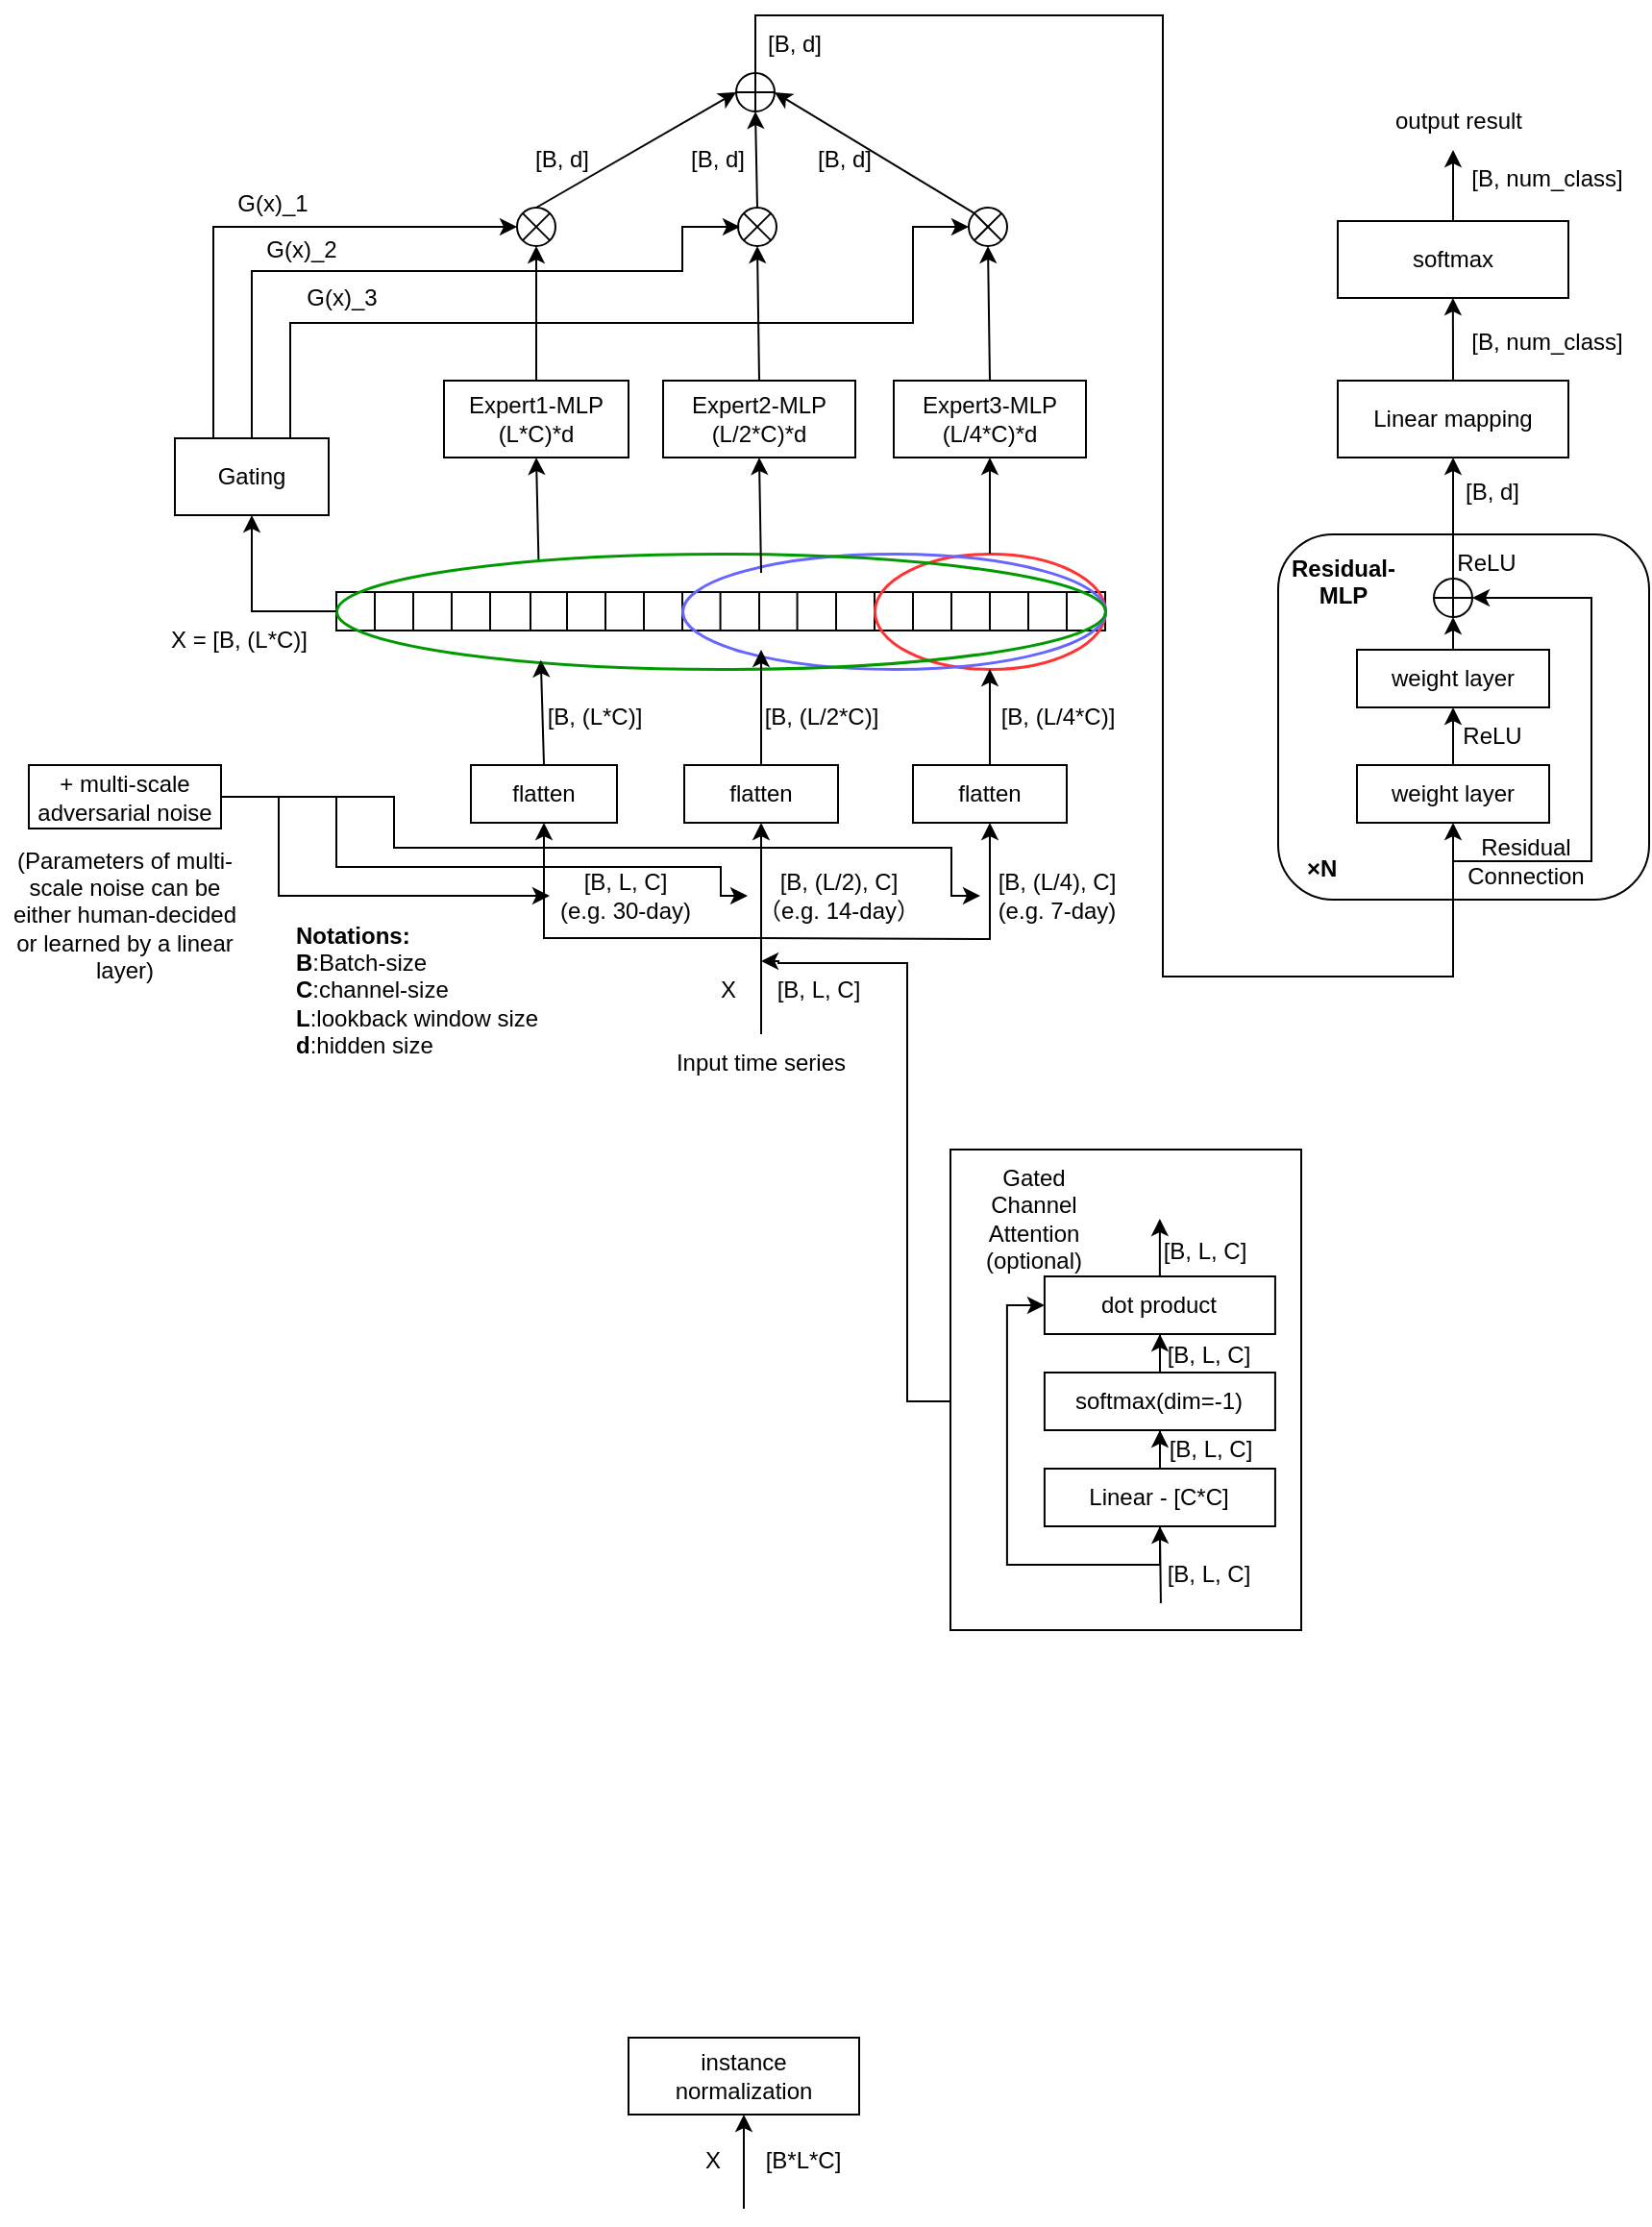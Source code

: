 <mxfile version="21.7.4" type="github">
  <diagram id="mCheTAdoRBEMM2ChDu2A" name="Page-1">
    <mxGraphModel dx="705" dy="417" grid="1" gridSize="10" guides="1" tooltips="1" connect="1" arrows="1" fold="1" page="1" pageScale="1" pageWidth="827" pageHeight="1169" math="0" shadow="0">
      <root>
        <mxCell id="0" />
        <mxCell id="1" parent="0" />
        <mxCell id="ntreNU7jlo5U-lVnMiPV-1" value="" style="rounded=0;whiteSpace=wrap;html=1;" parent="1" vertex="1">
          <mxGeometry x="240" y="417" width="400" height="20" as="geometry" />
        </mxCell>
        <mxCell id="ntreNU7jlo5U-lVnMiPV-46" value="" style="endArrow=none;html=1;rounded=0;exitX=0.06;exitY=0.006;exitDx=0;exitDy=0;exitPerimeter=0;entryX=0.06;entryY=1.006;entryDx=0;entryDy=0;entryPerimeter=0;" parent="1" edge="1">
          <mxGeometry width="50" height="50" relative="1" as="geometry">
            <mxPoint x="260.0" y="417.0" as="sourcePoint" />
            <mxPoint x="260.0" y="437.0" as="targetPoint" />
          </mxGeometry>
        </mxCell>
        <mxCell id="ntreNU7jlo5U-lVnMiPV-47" value="" style="endArrow=none;html=1;rounded=0;exitX=0.06;exitY=0.006;exitDx=0;exitDy=0;exitPerimeter=0;entryX=0.06;entryY=1.006;entryDx=0;entryDy=0;entryPerimeter=0;" parent="1" edge="1">
          <mxGeometry width="50" height="50" relative="1" as="geometry">
            <mxPoint x="360" y="417" as="sourcePoint" />
            <mxPoint x="360" y="437" as="targetPoint" />
          </mxGeometry>
        </mxCell>
        <mxCell id="ntreNU7jlo5U-lVnMiPV-48" value="" style="endArrow=none;html=1;rounded=0;exitX=0.06;exitY=0.006;exitDx=0;exitDy=0;exitPerimeter=0;entryX=0.06;entryY=1.006;entryDx=0;entryDy=0;entryPerimeter=0;" parent="1" edge="1">
          <mxGeometry width="50" height="50" relative="1" as="geometry">
            <mxPoint x="380" y="417" as="sourcePoint" />
            <mxPoint x="380" y="437" as="targetPoint" />
          </mxGeometry>
        </mxCell>
        <mxCell id="ntreNU7jlo5U-lVnMiPV-49" value="" style="endArrow=none;html=1;rounded=0;exitX=0.06;exitY=0.006;exitDx=0;exitDy=0;exitPerimeter=0;entryX=0.06;entryY=1.006;entryDx=0;entryDy=0;entryPerimeter=0;" parent="1" edge="1">
          <mxGeometry width="50" height="50" relative="1" as="geometry">
            <mxPoint x="400" y="417" as="sourcePoint" />
            <mxPoint x="400" y="437" as="targetPoint" />
          </mxGeometry>
        </mxCell>
        <mxCell id="ntreNU7jlo5U-lVnMiPV-50" value="" style="endArrow=none;html=1;rounded=0;exitX=0.06;exitY=0.006;exitDx=0;exitDy=0;exitPerimeter=0;entryX=0.06;entryY=1.006;entryDx=0;entryDy=0;entryPerimeter=0;" parent="1" edge="1">
          <mxGeometry width="50" height="50" relative="1" as="geometry">
            <mxPoint x="420" y="417" as="sourcePoint" />
            <mxPoint x="420" y="437" as="targetPoint" />
          </mxGeometry>
        </mxCell>
        <mxCell id="ntreNU7jlo5U-lVnMiPV-51" value="" style="endArrow=none;html=1;rounded=0;exitX=0.06;exitY=0.006;exitDx=0;exitDy=0;exitPerimeter=0;entryX=0.06;entryY=1.006;entryDx=0;entryDy=0;entryPerimeter=0;" parent="1" edge="1">
          <mxGeometry width="50" height="50" relative="1" as="geometry">
            <mxPoint x="439.79" y="417" as="sourcePoint" />
            <mxPoint x="439.79" y="437" as="targetPoint" />
          </mxGeometry>
        </mxCell>
        <mxCell id="ntreNU7jlo5U-lVnMiPV-52" value="" style="endArrow=none;html=1;rounded=0;exitX=0.06;exitY=0.006;exitDx=0;exitDy=0;exitPerimeter=0;entryX=0.06;entryY=1.006;entryDx=0;entryDy=0;entryPerimeter=0;" parent="1" edge="1">
          <mxGeometry width="50" height="50" relative="1" as="geometry">
            <mxPoint x="460" y="417" as="sourcePoint" />
            <mxPoint x="460" y="437" as="targetPoint" />
          </mxGeometry>
        </mxCell>
        <mxCell id="ntreNU7jlo5U-lVnMiPV-53" value="" style="endArrow=none;html=1;rounded=0;exitX=0.06;exitY=0.006;exitDx=0;exitDy=0;exitPerimeter=0;entryX=0.06;entryY=1.006;entryDx=0;entryDy=0;entryPerimeter=0;" parent="1" edge="1">
          <mxGeometry width="50" height="50" relative="1" as="geometry">
            <mxPoint x="479.79" y="417" as="sourcePoint" />
            <mxPoint x="479.79" y="437" as="targetPoint" />
          </mxGeometry>
        </mxCell>
        <mxCell id="ntreNU7jlo5U-lVnMiPV-54" value="" style="endArrow=none;html=1;rounded=0;exitX=0.06;exitY=0.006;exitDx=0;exitDy=0;exitPerimeter=0;entryX=0.06;entryY=1.006;entryDx=0;entryDy=0;entryPerimeter=0;" parent="1" edge="1">
          <mxGeometry width="50" height="50" relative="1" as="geometry">
            <mxPoint x="500" y="417" as="sourcePoint" />
            <mxPoint x="500" y="437" as="targetPoint" />
          </mxGeometry>
        </mxCell>
        <mxCell id="ntreNU7jlo5U-lVnMiPV-55" value="" style="endArrow=none;html=1;rounded=0;exitX=0.06;exitY=0.006;exitDx=0;exitDy=0;exitPerimeter=0;entryX=0.06;entryY=1.006;entryDx=0;entryDy=0;entryPerimeter=0;" parent="1" edge="1">
          <mxGeometry width="50" height="50" relative="1" as="geometry">
            <mxPoint x="520" y="417" as="sourcePoint" />
            <mxPoint x="520" y="437" as="targetPoint" />
          </mxGeometry>
        </mxCell>
        <mxCell id="ntreNU7jlo5U-lVnMiPV-56" value="" style="endArrow=none;html=1;rounded=0;exitX=0.06;exitY=0.006;exitDx=0;exitDy=0;exitPerimeter=0;entryX=0.06;entryY=1.006;entryDx=0;entryDy=0;entryPerimeter=0;" parent="1" edge="1">
          <mxGeometry width="50" height="50" relative="1" as="geometry">
            <mxPoint x="560" y="417" as="sourcePoint" />
            <mxPoint x="560" y="437" as="targetPoint" />
          </mxGeometry>
        </mxCell>
        <mxCell id="ntreNU7jlo5U-lVnMiPV-57" value="" style="endArrow=none;html=1;rounded=0;exitX=0.06;exitY=0.006;exitDx=0;exitDy=0;exitPerimeter=0;entryX=0.06;entryY=1.006;entryDx=0;entryDy=0;entryPerimeter=0;" parent="1" edge="1">
          <mxGeometry width="50" height="50" relative="1" as="geometry">
            <mxPoint x="540" y="417" as="sourcePoint" />
            <mxPoint x="540" y="437" as="targetPoint" />
          </mxGeometry>
        </mxCell>
        <mxCell id="ntreNU7jlo5U-lVnMiPV-58" value="" style="endArrow=none;html=1;rounded=0;exitX=0.06;exitY=0.006;exitDx=0;exitDy=0;exitPerimeter=0;entryX=0.06;entryY=1.006;entryDx=0;entryDy=0;entryPerimeter=0;" parent="1" edge="1">
          <mxGeometry width="50" height="50" relative="1" as="geometry">
            <mxPoint x="580" y="417" as="sourcePoint" />
            <mxPoint x="580" y="437" as="targetPoint" />
          </mxGeometry>
        </mxCell>
        <mxCell id="ntreNU7jlo5U-lVnMiPV-59" value="" style="endArrow=none;html=1;rounded=0;exitX=0.06;exitY=0.006;exitDx=0;exitDy=0;exitPerimeter=0;entryX=0.06;entryY=1.006;entryDx=0;entryDy=0;entryPerimeter=0;" parent="1" edge="1">
          <mxGeometry width="50" height="50" relative="1" as="geometry">
            <mxPoint x="600" y="417" as="sourcePoint" />
            <mxPoint x="600" y="437" as="targetPoint" />
          </mxGeometry>
        </mxCell>
        <mxCell id="ntreNU7jlo5U-lVnMiPV-60" value="" style="endArrow=none;html=1;rounded=0;exitX=0.06;exitY=0.006;exitDx=0;exitDy=0;exitPerimeter=0;entryX=0.06;entryY=1.006;entryDx=0;entryDy=0;entryPerimeter=0;" parent="1" edge="1">
          <mxGeometry width="50" height="50" relative="1" as="geometry">
            <mxPoint x="620" y="417" as="sourcePoint" />
            <mxPoint x="620" y="437" as="targetPoint" />
          </mxGeometry>
        </mxCell>
        <mxCell id="ntreNU7jlo5U-lVnMiPV-77" value="" style="ellipse;whiteSpace=wrap;html=1;fillColor=none;strokeColor=#FF3333;strokeWidth=1.5;" parent="1" vertex="1">
          <mxGeometry x="520" y="397" width="120" height="60" as="geometry" />
        </mxCell>
        <mxCell id="ntreNU7jlo5U-lVnMiPV-78" value="" style="ellipse;whiteSpace=wrap;html=1;fillColor=none;strokeColor=#6666FF;strokeWidth=1.5;" parent="1" vertex="1">
          <mxGeometry x="420" y="397" width="220" height="60" as="geometry" />
        </mxCell>
        <mxCell id="ntreNU7jlo5U-lVnMiPV-79" value="" style="ellipse;whiteSpace=wrap;html=1;fillColor=none;strokeColor=#009900;strokeWidth=1.5;" parent="1" vertex="1">
          <mxGeometry x="240" y="397" width="400" height="60" as="geometry" />
        </mxCell>
        <mxCell id="ntreNU7jlo5U-lVnMiPV-83" value="Expert1-MLP&lt;br&gt;(L*C)*d" style="rounded=0;whiteSpace=wrap;html=1;" parent="1" vertex="1">
          <mxGeometry x="296" y="307" width="96" height="40" as="geometry" />
        </mxCell>
        <mxCell id="ntreNU7jlo5U-lVnMiPV-84" value="Expert2-MLP&lt;br&gt;(L/2*C)*d" style="rounded=0;whiteSpace=wrap;html=1;" parent="1" vertex="1">
          <mxGeometry x="410" y="307" width="100" height="40" as="geometry" />
        </mxCell>
        <mxCell id="ntreNU7jlo5U-lVnMiPV-85" value="Expert3-MLP&lt;br&gt;(L/4*C)*d" style="rounded=0;whiteSpace=wrap;html=1;" parent="1" vertex="1">
          <mxGeometry x="530" y="307" width="100" height="40" as="geometry" />
        </mxCell>
        <mxCell id="ntreNU7jlo5U-lVnMiPV-88" value="" style="endArrow=classic;html=1;rounded=0;exitX=0.263;exitY=0.051;exitDx=0;exitDy=0;entryX=0.5;entryY=1;entryDx=0;entryDy=0;exitPerimeter=0;" parent="1" source="ntreNU7jlo5U-lVnMiPV-79" target="ntreNU7jlo5U-lVnMiPV-83" edge="1">
          <mxGeometry width="50" height="50" relative="1" as="geometry">
            <mxPoint x="390" y="347" as="sourcePoint" />
            <mxPoint x="440" y="297" as="targetPoint" />
          </mxGeometry>
        </mxCell>
        <mxCell id="ntreNU7jlo5U-lVnMiPV-89" value="" style="endArrow=classic;html=1;rounded=0;entryX=0.5;entryY=1;entryDx=0;entryDy=0;" parent="1" target="ntreNU7jlo5U-lVnMiPV-84" edge="1">
          <mxGeometry width="50" height="50" relative="1" as="geometry">
            <mxPoint x="461" y="407" as="sourcePoint" />
            <mxPoint x="380" y="307" as="targetPoint" />
          </mxGeometry>
        </mxCell>
        <mxCell id="ntreNU7jlo5U-lVnMiPV-90" value="" style="endArrow=classic;html=1;rounded=0;exitX=0.5;exitY=0;exitDx=0;exitDy=0;entryX=0.5;entryY=1;entryDx=0;entryDy=0;" parent="1" source="ntreNU7jlo5U-lVnMiPV-77" target="ntreNU7jlo5U-lVnMiPV-85" edge="1">
          <mxGeometry width="50" height="50" relative="1" as="geometry">
            <mxPoint x="570" y="331.5" as="sourcePoint" />
            <mxPoint x="574" y="222.5" as="targetPoint" />
          </mxGeometry>
        </mxCell>
        <mxCell id="ntreNU7jlo5U-lVnMiPV-91" value="Gating" style="rounded=0;whiteSpace=wrap;html=1;" parent="1" vertex="1">
          <mxGeometry x="156" y="337" width="80" height="40" as="geometry" />
        </mxCell>
        <mxCell id="ntreNU7jlo5U-lVnMiPV-92" value="" style="endArrow=classic;html=1;rounded=0;exitX=0;exitY=0.5;exitDx=0;exitDy=0;entryX=0.5;entryY=1;entryDx=0;entryDy=0;" parent="1" source="ntreNU7jlo5U-lVnMiPV-1" target="ntreNU7jlo5U-lVnMiPV-91" edge="1">
          <mxGeometry width="50" height="50" relative="1" as="geometry">
            <mxPoint x="340" y="437" as="sourcePoint" />
            <mxPoint x="390" y="387" as="targetPoint" />
            <Array as="points">
              <mxPoint x="196" y="427" />
            </Array>
          </mxGeometry>
        </mxCell>
        <mxCell id="ntreNU7jlo5U-lVnMiPV-94" value="" style="ellipse;whiteSpace=wrap;html=1;aspect=fixed;fillColor=none;" parent="1" vertex="1">
          <mxGeometry x="334" y="217" width="20" height="20" as="geometry" />
        </mxCell>
        <mxCell id="ntreNU7jlo5U-lVnMiPV-95" value="" style="endArrow=none;html=1;rounded=0;exitX=0;exitY=1;exitDx=0;exitDy=0;entryX=1;entryY=0;entryDx=0;entryDy=0;" parent="1" source="ntreNU7jlo5U-lVnMiPV-94" target="ntreNU7jlo5U-lVnMiPV-94" edge="1">
          <mxGeometry width="50" height="50" relative="1" as="geometry">
            <mxPoint x="337.653" y="241.877" as="sourcePoint" />
            <mxPoint x="360.35" y="222.12" as="targetPoint" />
          </mxGeometry>
        </mxCell>
        <mxCell id="ntreNU7jlo5U-lVnMiPV-96" value="" style="endArrow=none;html=1;rounded=0;exitX=0;exitY=0;exitDx=0;exitDy=0;entryX=1;entryY=1;entryDx=0;entryDy=0;" parent="1" source="ntreNU7jlo5U-lVnMiPV-94" target="ntreNU7jlo5U-lVnMiPV-94" edge="1">
          <mxGeometry width="50" height="50" relative="1" as="geometry">
            <mxPoint x="348" y="253" as="sourcePoint" />
            <mxPoint x="371" y="233" as="targetPoint" />
          </mxGeometry>
        </mxCell>
        <mxCell id="ntreNU7jlo5U-lVnMiPV-97" value="" style="ellipse;whiteSpace=wrap;html=1;aspect=fixed;fillColor=none;" parent="1" vertex="1">
          <mxGeometry x="449" y="217" width="20" height="20" as="geometry" />
        </mxCell>
        <mxCell id="ntreNU7jlo5U-lVnMiPV-98" value="" style="endArrow=none;html=1;rounded=0;exitX=0;exitY=1;exitDx=0;exitDy=0;entryX=1;entryY=0;entryDx=0;entryDy=0;" parent="1" source="ntreNU7jlo5U-lVnMiPV-97" target="ntreNU7jlo5U-lVnMiPV-97" edge="1">
          <mxGeometry width="50" height="50" relative="1" as="geometry">
            <mxPoint x="422.653" y="251.877" as="sourcePoint" />
            <mxPoint x="445.35" y="232.12" as="targetPoint" />
          </mxGeometry>
        </mxCell>
        <mxCell id="ntreNU7jlo5U-lVnMiPV-99" value="" style="endArrow=none;html=1;rounded=0;exitX=0;exitY=0;exitDx=0;exitDy=0;entryX=1;entryY=1;entryDx=0;entryDy=0;" parent="1" source="ntreNU7jlo5U-lVnMiPV-97" target="ntreNU7jlo5U-lVnMiPV-97" edge="1">
          <mxGeometry width="50" height="50" relative="1" as="geometry">
            <mxPoint x="433" y="263" as="sourcePoint" />
            <mxPoint x="456" y="243" as="targetPoint" />
          </mxGeometry>
        </mxCell>
        <mxCell id="ntreNU7jlo5U-lVnMiPV-104" value="" style="ellipse;whiteSpace=wrap;html=1;aspect=fixed;fillColor=none;" parent="1" vertex="1">
          <mxGeometry x="569" y="217" width="20" height="20" as="geometry" />
        </mxCell>
        <mxCell id="ntreNU7jlo5U-lVnMiPV-105" value="" style="endArrow=none;html=1;rounded=0;exitX=0;exitY=1;exitDx=0;exitDy=0;entryX=1;entryY=0;entryDx=0;entryDy=0;" parent="1" source="ntreNU7jlo5U-lVnMiPV-104" target="ntreNU7jlo5U-lVnMiPV-104" edge="1">
          <mxGeometry width="50" height="50" relative="1" as="geometry">
            <mxPoint x="572.653" y="241.877" as="sourcePoint" />
            <mxPoint x="595.35" y="222.12" as="targetPoint" />
          </mxGeometry>
        </mxCell>
        <mxCell id="ntreNU7jlo5U-lVnMiPV-106" value="" style="endArrow=none;html=1;rounded=0;exitX=0;exitY=0;exitDx=0;exitDy=0;entryX=1;entryY=1;entryDx=0;entryDy=0;" parent="1" source="ntreNU7jlo5U-lVnMiPV-104" target="ntreNU7jlo5U-lVnMiPV-104" edge="1">
          <mxGeometry width="50" height="50" relative="1" as="geometry">
            <mxPoint x="583" y="253" as="sourcePoint" />
            <mxPoint x="606" y="233" as="targetPoint" />
          </mxGeometry>
        </mxCell>
        <mxCell id="ntreNU7jlo5U-lVnMiPV-107" value="" style="endArrow=classic;html=1;rounded=0;exitX=0.25;exitY=0;exitDx=0;exitDy=0;entryX=0;entryY=0.5;entryDx=0;entryDy=0;" parent="1" source="ntreNU7jlo5U-lVnMiPV-91" target="ntreNU7jlo5U-lVnMiPV-94" edge="1">
          <mxGeometry width="50" height="50" relative="1" as="geometry">
            <mxPoint x="235" y="307" as="sourcePoint" />
            <mxPoint x="270" y="207" as="targetPoint" />
            <Array as="points">
              <mxPoint x="176" y="227" />
            </Array>
          </mxGeometry>
        </mxCell>
        <mxCell id="ntreNU7jlo5U-lVnMiPV-108" value="" style="endArrow=classic;html=1;rounded=0;exitX=0.5;exitY=0;exitDx=0;exitDy=0;entryX=0.5;entryY=1;entryDx=0;entryDy=0;" parent="1" source="ntreNU7jlo5U-lVnMiPV-83" target="ntreNU7jlo5U-lVnMiPV-94" edge="1">
          <mxGeometry width="50" height="50" relative="1" as="geometry">
            <mxPoint x="370" y="287" as="sourcePoint" />
            <mxPoint x="420" y="247" as="targetPoint" />
          </mxGeometry>
        </mxCell>
        <mxCell id="ntreNU7jlo5U-lVnMiPV-109" value="" style="endArrow=classic;html=1;rounded=0;exitX=0.5;exitY=0;exitDx=0;exitDy=0;entryX=0.5;entryY=1;entryDx=0;entryDy=0;" parent="1" source="ntreNU7jlo5U-lVnMiPV-84" target="ntreNU7jlo5U-lVnMiPV-97" edge="1">
          <mxGeometry width="50" height="50" relative="1" as="geometry">
            <mxPoint x="330" y="227" as="sourcePoint" />
            <mxPoint x="380" y="177" as="targetPoint" />
          </mxGeometry>
        </mxCell>
        <mxCell id="ntreNU7jlo5U-lVnMiPV-110" value="" style="endArrow=classic;html=1;rounded=0;exitX=0.5;exitY=0;exitDx=0;exitDy=0;entryX=0.5;entryY=1;entryDx=0;entryDy=0;" parent="1" source="ntreNU7jlo5U-lVnMiPV-85" target="ntreNU7jlo5U-lVnMiPV-104" edge="1">
          <mxGeometry width="50" height="50" relative="1" as="geometry">
            <mxPoint x="480" y="304" as="sourcePoint" />
            <mxPoint x="480" y="247" as="targetPoint" />
          </mxGeometry>
        </mxCell>
        <mxCell id="ntreNU7jlo5U-lVnMiPV-112" value="" style="endArrow=classic;html=1;rounded=0;exitX=0.5;exitY=0;exitDx=0;exitDy=0;" parent="1" source="ntreNU7jlo5U-lVnMiPV-91" edge="1">
          <mxGeometry width="50" height="50" relative="1" as="geometry">
            <mxPoint x="260" y="337" as="sourcePoint" />
            <mxPoint x="450" y="227" as="targetPoint" />
            <Array as="points">
              <mxPoint x="196" y="250" />
              <mxPoint x="420" y="250" />
              <mxPoint x="420" y="227" />
            </Array>
          </mxGeometry>
        </mxCell>
        <mxCell id="ntreNU7jlo5U-lVnMiPV-113" value="" style="endArrow=classic;html=1;rounded=0;exitX=0.75;exitY=0;exitDx=0;exitDy=0;entryX=0;entryY=0.5;entryDx=0;entryDy=0;" parent="1" source="ntreNU7jlo5U-lVnMiPV-91" target="ntreNU7jlo5U-lVnMiPV-104" edge="1">
          <mxGeometry width="50" height="50" relative="1" as="geometry">
            <mxPoint x="270" y="347" as="sourcePoint" />
            <mxPoint x="470" y="237" as="targetPoint" />
            <Array as="points">
              <mxPoint x="216" y="277" />
              <mxPoint x="540" y="277" />
              <mxPoint x="540" y="227" />
            </Array>
          </mxGeometry>
        </mxCell>
        <mxCell id="ntreNU7jlo5U-lVnMiPV-114" value="" style="ellipse;whiteSpace=wrap;html=1;aspect=fixed;fillColor=none;direction=east;flipH=1;flipV=1;" parent="1" vertex="1">
          <mxGeometry x="448" y="147" width="20" height="20" as="geometry" />
        </mxCell>
        <mxCell id="ntreNU7jlo5U-lVnMiPV-115" value="" style="endArrow=none;html=1;rounded=0;exitX=0;exitY=0.5;exitDx=0;exitDy=0;entryX=1;entryY=0.5;entryDx=0;entryDy=0;" parent="1" source="ntreNU7jlo5U-lVnMiPV-114" target="ntreNU7jlo5U-lVnMiPV-114" edge="1">
          <mxGeometry width="50" height="50" relative="1" as="geometry">
            <mxPoint x="464.347" y="142.123" as="sourcePoint" />
            <mxPoint x="441.65" y="161.88" as="targetPoint" />
          </mxGeometry>
        </mxCell>
        <mxCell id="ntreNU7jlo5U-lVnMiPV-116" value="" style="endArrow=none;html=1;rounded=0;exitX=0.5;exitY=0;exitDx=0;exitDy=0;entryX=0.5;entryY=1;entryDx=0;entryDy=0;" parent="1" source="ntreNU7jlo5U-lVnMiPV-114" target="ntreNU7jlo5U-lVnMiPV-114" edge="1">
          <mxGeometry width="50" height="50" relative="1" as="geometry">
            <mxPoint x="454" y="131.0" as="sourcePoint" />
            <mxPoint x="431" y="151.0" as="targetPoint" />
          </mxGeometry>
        </mxCell>
        <mxCell id="ntreNU7jlo5U-lVnMiPV-120" value="" style="endArrow=classic;html=1;rounded=0;exitX=0.5;exitY=0;exitDx=0;exitDy=0;entryX=0;entryY=0.5;entryDx=0;entryDy=0;" parent="1" source="ntreNU7jlo5U-lVnMiPV-94" edge="1" target="ntreNU7jlo5U-lVnMiPV-114">
          <mxGeometry width="50" height="50" relative="1" as="geometry">
            <mxPoint x="350" y="177" as="sourcePoint" />
            <mxPoint x="470" y="167" as="targetPoint" />
          </mxGeometry>
        </mxCell>
        <mxCell id="ntreNU7jlo5U-lVnMiPV-124" value="" style="endArrow=classic;html=1;rounded=0;exitX=0.5;exitY=0;exitDx=0;exitDy=0;entryX=0.5;entryY=1;entryDx=0;entryDy=0;" parent="1" source="ntreNU7jlo5U-lVnMiPV-97" target="ntreNU7jlo5U-lVnMiPV-114" edge="1">
          <mxGeometry width="50" height="50" relative="1" as="geometry">
            <mxPoint x="485" y="207" as="sourcePoint" />
            <mxPoint x="585" y="157" as="targetPoint" />
          </mxGeometry>
        </mxCell>
        <mxCell id="KOXAZtSZaanID1QkLMNk-3" style="edgeStyle=orthogonalEdgeStyle;rounded=0;orthogonalLoop=1;jettySize=auto;html=1;exitX=0.5;exitY=0;exitDx=0;exitDy=0;entryX=0.5;entryY=1;entryDx=0;entryDy=0;" parent="1" target="KOXAZtSZaanID1QkLMNk-32" edge="1">
          <mxGeometry relative="1" as="geometry">
            <mxPoint x="461" y="627" as="sourcePoint" />
            <mxPoint x="370" y="577" as="targetPoint" />
            <Array as="points">
              <mxPoint x="461" y="597" />
              <mxPoint x="348" y="597" />
            </Array>
          </mxGeometry>
        </mxCell>
        <mxCell id="KOXAZtSZaanID1QkLMNk-5" style="edgeStyle=orthogonalEdgeStyle;rounded=0;orthogonalLoop=1;jettySize=auto;html=1;entryX=0.5;entryY=1;entryDx=0;entryDy=0;" parent="1" target="KOXAZtSZaanID1QkLMNk-34" edge="1">
          <mxGeometry relative="1" as="geometry">
            <mxPoint x="461" y="597" as="sourcePoint" />
            <mxPoint x="577" y="577" as="targetPoint" />
          </mxGeometry>
        </mxCell>
        <mxCell id="KOXAZtSZaanID1QkLMNk-6" value="instance normalization" style="rounded=0;whiteSpace=wrap;html=1;" parent="1" vertex="1">
          <mxGeometry x="392" y="1169" width="120" height="40" as="geometry" />
        </mxCell>
        <mxCell id="KOXAZtSZaanID1QkLMNk-8" value="" style="endArrow=classic;html=1;rounded=0;entryX=0.5;entryY=1;entryDx=0;entryDy=0;" parent="1" target="KOXAZtSZaanID1QkLMNk-6" edge="1">
          <mxGeometry width="50" height="50" relative="1" as="geometry">
            <mxPoint x="452" y="1258" as="sourcePoint" />
            <mxPoint x="382" y="1008" as="targetPoint" />
          </mxGeometry>
        </mxCell>
        <mxCell id="KOXAZtSZaanID1QkLMNk-11" value="Linear mapping" style="rounded=0;whiteSpace=wrap;html=1;" parent="1" vertex="1">
          <mxGeometry x="761" y="307" width="120" height="40" as="geometry" />
        </mxCell>
        <mxCell id="KOXAZtSZaanID1QkLMNk-12" value="" style="ellipse;whiteSpace=wrap;html=1;aspect=fixed;fillColor=none;direction=east;flipH=1;flipV=1;" parent="1" vertex="1">
          <mxGeometry x="811" y="410" width="20" height="20" as="geometry" />
        </mxCell>
        <mxCell id="KOXAZtSZaanID1QkLMNk-13" value="" style="endArrow=none;html=1;rounded=0;exitX=0;exitY=0.5;exitDx=0;exitDy=0;entryX=1;entryY=0.5;entryDx=0;entryDy=0;" parent="1" source="KOXAZtSZaanID1QkLMNk-12" target="KOXAZtSZaanID1QkLMNk-12" edge="1">
          <mxGeometry width="50" height="50" relative="1" as="geometry">
            <mxPoint x="827.347" y="405.123" as="sourcePoint" />
            <mxPoint x="804.65" y="424.88" as="targetPoint" />
          </mxGeometry>
        </mxCell>
        <mxCell id="KOXAZtSZaanID1QkLMNk-14" value="" style="endArrow=none;html=1;rounded=0;exitX=0.5;exitY=0;exitDx=0;exitDy=0;entryX=0.5;entryY=1;entryDx=0;entryDy=0;" parent="1" source="KOXAZtSZaanID1QkLMNk-12" target="KOXAZtSZaanID1QkLMNk-12" edge="1">
          <mxGeometry width="50" height="50" relative="1" as="geometry">
            <mxPoint x="816" y="394.0" as="sourcePoint" />
            <mxPoint x="793" y="414.0" as="targetPoint" />
            <Array as="points" />
          </mxGeometry>
        </mxCell>
        <mxCell id="KOXAZtSZaanID1QkLMNk-17" value="" style="endArrow=classic;html=1;rounded=0;exitX=0.5;exitY=0;exitDx=0;exitDy=0;entryX=0.5;entryY=1;entryDx=0;entryDy=0;" parent="1" source="KOXAZtSZaanID1QkLMNk-12" edge="1" target="KOXAZtSZaanID1QkLMNk-11">
          <mxGeometry width="50" height="50" relative="1" as="geometry">
            <mxPoint x="770" y="344" as="sourcePoint" />
            <mxPoint x="833" y="357" as="targetPoint" />
          </mxGeometry>
        </mxCell>
        <mxCell id="KOXAZtSZaanID1QkLMNk-18" value="softmax" style="rounded=0;whiteSpace=wrap;html=1;" parent="1" vertex="1">
          <mxGeometry x="761" y="224" width="120" height="40" as="geometry" />
        </mxCell>
        <mxCell id="KOXAZtSZaanID1QkLMNk-20" value="" style="endArrow=classic;html=1;rounded=0;exitX=0.5;exitY=0;exitDx=0;exitDy=0;" parent="1" edge="1" source="KOXAZtSZaanID1QkLMNk-11">
          <mxGeometry width="50" height="50" relative="1" as="geometry">
            <mxPoint x="820.93" y="294" as="sourcePoint" />
            <mxPoint x="820.93" y="264" as="targetPoint" />
          </mxGeometry>
        </mxCell>
        <mxCell id="KOXAZtSZaanID1QkLMNk-21" value="" style="endArrow=classic;html=1;rounded=0;exitX=0.5;exitY=0;exitDx=0;exitDy=0;" parent="1" source="KOXAZtSZaanID1QkLMNk-18" edge="1">
          <mxGeometry width="50" height="50" relative="1" as="geometry">
            <mxPoint x="801" y="244" as="sourcePoint" />
            <mxPoint x="821" y="187" as="targetPoint" />
          </mxGeometry>
        </mxCell>
        <mxCell id="KOXAZtSZaanID1QkLMNk-22" value="X" style="text;html=1;strokeColor=none;fillColor=none;align=center;verticalAlign=middle;whiteSpace=wrap;rounded=0;" parent="1" vertex="1">
          <mxGeometry x="426" y="1218" width="20" height="30" as="geometry" />
        </mxCell>
        <mxCell id="KOXAZtSZaanID1QkLMNk-23" value="[B*L*C]" style="text;html=1;strokeColor=none;fillColor=none;align=center;verticalAlign=middle;whiteSpace=wrap;rounded=0;" parent="1" vertex="1">
          <mxGeometry x="458" y="1218" width="50" height="30" as="geometry" />
        </mxCell>
        <mxCell id="KOXAZtSZaanID1QkLMNk-24" value="X" style="text;html=1;strokeColor=none;fillColor=none;align=center;verticalAlign=middle;whiteSpace=wrap;rounded=0;" parent="1" vertex="1">
          <mxGeometry x="434" y="609" width="20" height="30" as="geometry" />
        </mxCell>
        <mxCell id="KOXAZtSZaanID1QkLMNk-25" value="[B, L, C]" style="text;html=1;strokeColor=none;fillColor=none;align=center;verticalAlign=middle;whiteSpace=wrap;rounded=0;" parent="1" vertex="1">
          <mxGeometry x="466" y="609" width="50" height="30" as="geometry" />
        </mxCell>
        <mxCell id="KOXAZtSZaanID1QkLMNk-29" value="[B, L, C]&lt;br&gt;(e.g. 30-day)" style="text;html=1;strokeColor=none;fillColor=none;align=center;verticalAlign=middle;whiteSpace=wrap;rounded=0;" parent="1" vertex="1">
          <mxGeometry x="351" y="560" width="79" height="30" as="geometry" />
        </mxCell>
        <mxCell id="KOXAZtSZaanID1QkLMNk-30" value="[B, (L/2), C]&lt;br&gt;（e.g. 14-day）" style="text;html=1;strokeColor=none;fillColor=none;align=center;verticalAlign=middle;whiteSpace=wrap;rounded=0;" parent="1" vertex="1">
          <mxGeometry x="454" y="560" width="95" height="30" as="geometry" />
        </mxCell>
        <mxCell id="KOXAZtSZaanID1QkLMNk-31" value="[B, (L/4), C]&lt;br&gt;(e.g. 7-day)" style="text;html=1;strokeColor=none;fillColor=none;align=center;verticalAlign=middle;whiteSpace=wrap;rounded=0;" parent="1" vertex="1">
          <mxGeometry x="575" y="560" width="80" height="30" as="geometry" />
        </mxCell>
        <mxCell id="KOXAZtSZaanID1QkLMNk-32" value="flatten" style="rounded=0;whiteSpace=wrap;html=1;" parent="1" vertex="1">
          <mxGeometry x="310" y="507" width="76" height="30" as="geometry" />
        </mxCell>
        <mxCell id="KOXAZtSZaanID1QkLMNk-33" value="flatten" style="rounded=0;whiteSpace=wrap;html=1;" parent="1" vertex="1">
          <mxGeometry x="421" y="507" width="80" height="30" as="geometry" />
        </mxCell>
        <mxCell id="KOXAZtSZaanID1QkLMNk-34" value="flatten" style="rounded=0;whiteSpace=wrap;html=1;" parent="1" vertex="1">
          <mxGeometry x="540" y="507" width="80" height="30" as="geometry" />
        </mxCell>
        <mxCell id="KOXAZtSZaanID1QkLMNk-38" value="" style="endArrow=classic;html=1;rounded=0;exitX=0.5;exitY=0;exitDx=0;exitDy=0;entryX=0.266;entryY=0.922;entryDx=0;entryDy=0;entryPerimeter=0;" parent="1" source="KOXAZtSZaanID1QkLMNk-32" edge="1" target="ntreNU7jlo5U-lVnMiPV-79">
          <mxGeometry width="50" height="50" relative="1" as="geometry">
            <mxPoint x="420" y="557" as="sourcePoint" />
            <mxPoint x="370" y="447" as="targetPoint" />
          </mxGeometry>
        </mxCell>
        <mxCell id="KOXAZtSZaanID1QkLMNk-39" value="" style="endArrow=classic;html=1;rounded=0;exitX=0.5;exitY=0;exitDx=0;exitDy=0;" parent="1" source="KOXAZtSZaanID1QkLMNk-33" edge="1">
          <mxGeometry width="50" height="50" relative="1" as="geometry">
            <mxPoint x="430" y="637" as="sourcePoint" />
            <mxPoint x="461" y="447" as="targetPoint" />
          </mxGeometry>
        </mxCell>
        <mxCell id="KOXAZtSZaanID1QkLMNk-40" value="" style="endArrow=classic;html=1;rounded=0;exitX=0.5;exitY=0;exitDx=0;exitDy=0;entryX=0.5;entryY=1;entryDx=0;entryDy=0;" parent="1" source="KOXAZtSZaanID1QkLMNk-34" target="ntreNU7jlo5U-lVnMiPV-77" edge="1">
          <mxGeometry width="50" height="50" relative="1" as="geometry">
            <mxPoint x="430" y="397" as="sourcePoint" />
            <mxPoint x="570" y="467" as="targetPoint" />
          </mxGeometry>
        </mxCell>
        <mxCell id="KOXAZtSZaanID1QkLMNk-42" value="" style="endArrow=none;html=1;rounded=0;exitX=0.06;exitY=0.006;exitDx=0;exitDy=0;exitPerimeter=0;entryX=0.06;entryY=1.006;entryDx=0;entryDy=0;entryPerimeter=0;" parent="1" edge="1">
          <mxGeometry width="50" height="50" relative="1" as="geometry">
            <mxPoint x="341" y="417" as="sourcePoint" />
            <mxPoint x="341" y="437" as="targetPoint" />
          </mxGeometry>
        </mxCell>
        <mxCell id="KOXAZtSZaanID1QkLMNk-43" value="" style="endArrow=none;html=1;rounded=0;exitX=0.06;exitY=0.006;exitDx=0;exitDy=0;exitPerimeter=0;entryX=0.06;entryY=1.006;entryDx=0;entryDy=0;entryPerimeter=0;" parent="1" edge="1">
          <mxGeometry width="50" height="50" relative="1" as="geometry">
            <mxPoint x="320" y="417" as="sourcePoint" />
            <mxPoint x="320" y="437" as="targetPoint" />
          </mxGeometry>
        </mxCell>
        <mxCell id="KOXAZtSZaanID1QkLMNk-44" value="" style="endArrow=none;html=1;rounded=0;exitX=0.06;exitY=0.006;exitDx=0;exitDy=0;exitPerimeter=0;entryX=0.06;entryY=1.006;entryDx=0;entryDy=0;entryPerimeter=0;" parent="1" edge="1">
          <mxGeometry width="50" height="50" relative="1" as="geometry">
            <mxPoint x="300" y="417" as="sourcePoint" />
            <mxPoint x="300" y="437" as="targetPoint" />
          </mxGeometry>
        </mxCell>
        <mxCell id="KOXAZtSZaanID1QkLMNk-45" value="" style="endArrow=none;html=1;rounded=0;exitX=0.06;exitY=0.006;exitDx=0;exitDy=0;exitPerimeter=0;entryX=0.06;entryY=1.006;entryDx=0;entryDy=0;entryPerimeter=0;" parent="1" edge="1">
          <mxGeometry width="50" height="50" relative="1" as="geometry">
            <mxPoint x="280" y="417" as="sourcePoint" />
            <mxPoint x="280" y="437" as="targetPoint" />
          </mxGeometry>
        </mxCell>
        <mxCell id="O3ohlPy4hN820MQhOgyp-3" value="[B, (L*C)]" style="text;html=1;strokeColor=none;fillColor=none;align=center;verticalAlign=middle;whiteSpace=wrap;rounded=0;" vertex="1" parent="1">
          <mxGeometry x="335" y="467" width="79" height="30" as="geometry" />
        </mxCell>
        <mxCell id="O3ohlPy4hN820MQhOgyp-4" value="[B, (L/2*C)]" style="text;html=1;strokeColor=none;fillColor=none;align=center;verticalAlign=middle;whiteSpace=wrap;rounded=0;" vertex="1" parent="1">
          <mxGeometry x="445" y="467" width="95" height="30" as="geometry" />
        </mxCell>
        <mxCell id="O3ohlPy4hN820MQhOgyp-5" value="[B, (L/4*C)]" style="text;html=1;strokeColor=none;fillColor=none;align=center;verticalAlign=middle;whiteSpace=wrap;rounded=0;" vertex="1" parent="1">
          <mxGeometry x="567.5" y="467" width="95" height="30" as="geometry" />
        </mxCell>
        <mxCell id="O3ohlPy4hN820MQhOgyp-6" style="edgeStyle=orthogonalEdgeStyle;rounded=0;orthogonalLoop=1;jettySize=auto;html=1;exitX=0.5;exitY=1;exitDx=0;exitDy=0;" edge="1" parent="1" source="ntreNU7jlo5U-lVnMiPV-83" target="ntreNU7jlo5U-lVnMiPV-83">
          <mxGeometry relative="1" as="geometry" />
        </mxCell>
        <mxCell id="O3ohlPy4hN820MQhOgyp-7" value="&lt;b&gt;Notations:&lt;/b&gt;&lt;br&gt;&lt;b&gt;B&lt;/b&gt;:Batch-size&lt;br&gt;&lt;b&gt;C&lt;/b&gt;:channel-size&lt;br&gt;&lt;b&gt;L&lt;/b&gt;:lookback window size&lt;br&gt;&lt;b&gt;d&lt;/b&gt;:hidden size" style="text;html=1;strokeColor=none;fillColor=none;align=left;verticalAlign=middle;whiteSpace=wrap;rounded=0;" vertex="1" parent="1">
          <mxGeometry x="217" y="609" width="134" height="30" as="geometry" />
        </mxCell>
        <mxCell id="O3ohlPy4hN820MQhOgyp-43" style="edgeStyle=orthogonalEdgeStyle;rounded=0;orthogonalLoop=1;jettySize=auto;html=1;" edge="1" parent="1" source="O3ohlPy4hN820MQhOgyp-8" target="KOXAZtSZaanID1QkLMNk-33">
          <mxGeometry relative="1" as="geometry" />
        </mxCell>
        <mxCell id="O3ohlPy4hN820MQhOgyp-8" value="Input time series" style="text;html=1;strokeColor=none;fillColor=none;align=center;verticalAlign=middle;whiteSpace=wrap;rounded=0;" vertex="1" parent="1">
          <mxGeometry x="376" y="647" width="170" height="30" as="geometry" />
        </mxCell>
        <mxCell id="O3ohlPy4hN820MQhOgyp-9" value="[B, d]" style="text;html=1;strokeColor=none;fillColor=none;align=center;verticalAlign=middle;whiteSpace=wrap;rounded=0;" vertex="1" parent="1">
          <mxGeometry x="341" y="177" width="33" height="30" as="geometry" />
        </mxCell>
        <mxCell id="O3ohlPy4hN820MQhOgyp-10" value="[B, d]" style="text;html=1;strokeColor=none;fillColor=none;align=center;verticalAlign=middle;whiteSpace=wrap;rounded=0;" vertex="1" parent="1">
          <mxGeometry x="422" y="177" width="33" height="30" as="geometry" />
        </mxCell>
        <mxCell id="O3ohlPy4hN820MQhOgyp-11" value="[B, d]" style="text;html=1;strokeColor=none;fillColor=none;align=center;verticalAlign=middle;whiteSpace=wrap;rounded=0;" vertex="1" parent="1">
          <mxGeometry x="488" y="177" width="33" height="30" as="geometry" />
        </mxCell>
        <mxCell id="O3ohlPy4hN820MQhOgyp-13" value="" style="endArrow=classic;html=1;rounded=0;exitX=0;exitY=0;exitDx=0;exitDy=0;entryX=1;entryY=0.5;entryDx=0;entryDy=0;" edge="1" parent="1" source="ntreNU7jlo5U-lVnMiPV-104" target="ntreNU7jlo5U-lVnMiPV-114">
          <mxGeometry width="50" height="50" relative="1" as="geometry">
            <mxPoint x="410" y="167" as="sourcePoint" />
            <mxPoint x="460" y="117" as="targetPoint" />
          </mxGeometry>
        </mxCell>
        <mxCell id="O3ohlPy4hN820MQhOgyp-16" value="weight layer" style="rounded=0;whiteSpace=wrap;html=1;" vertex="1" parent="1">
          <mxGeometry x="771" y="507" width="100" height="30" as="geometry" />
        </mxCell>
        <mxCell id="O3ohlPy4hN820MQhOgyp-17" value="" style="endArrow=classic;html=1;rounded=0;exitX=0.5;exitY=0;exitDx=0;exitDy=0;entryX=0.5;entryY=1;entryDx=0;entryDy=0;" edge="1" parent="1" source="ntreNU7jlo5U-lVnMiPV-114" target="O3ohlPy4hN820MQhOgyp-16">
          <mxGeometry width="50" height="50" relative="1" as="geometry">
            <mxPoint x="410" y="137" as="sourcePoint" />
            <mxPoint x="470" y="77" as="targetPoint" />
            <Array as="points">
              <mxPoint x="458" y="117" />
              <mxPoint x="670" y="117" />
              <mxPoint x="670" y="327" />
              <mxPoint x="670" y="617" />
              <mxPoint x="821" y="617" />
            </Array>
          </mxGeometry>
        </mxCell>
        <mxCell id="O3ohlPy4hN820MQhOgyp-19" value="" style="rounded=1;whiteSpace=wrap;html=1;fillColor=none;" vertex="1" parent="1">
          <mxGeometry x="730" y="387" width="193" height="190" as="geometry" />
        </mxCell>
        <mxCell id="O3ohlPy4hN820MQhOgyp-20" value="&lt;b&gt;Residual-MLP&lt;br&gt;&lt;br&gt;&lt;/b&gt;" style="text;html=1;strokeColor=none;fillColor=none;align=center;verticalAlign=middle;whiteSpace=wrap;rounded=0;" vertex="1" parent="1">
          <mxGeometry x="737" y="410" width="54" height="17" as="geometry" />
        </mxCell>
        <mxCell id="O3ohlPy4hN820MQhOgyp-21" value="" style="endArrow=classic;html=1;rounded=0;entryX=0.5;entryY=1;entryDx=0;entryDy=0;exitX=0.5;exitY=0;exitDx=0;exitDy=0;" edge="1" parent="1" source="O3ohlPy4hN820MQhOgyp-16" target="O3ohlPy4hN820MQhOgyp-23">
          <mxGeometry width="50" height="50" relative="1" as="geometry">
            <mxPoint x="841" y="487" as="sourcePoint" />
            <mxPoint x="711" y="507" as="targetPoint" />
          </mxGeometry>
        </mxCell>
        <mxCell id="O3ohlPy4hN820MQhOgyp-23" value="weight layer" style="rounded=0;whiteSpace=wrap;html=1;" vertex="1" parent="1">
          <mxGeometry x="771" y="447" width="100" height="30" as="geometry" />
        </mxCell>
        <mxCell id="O3ohlPy4hN820MQhOgyp-25" value="ReLU" style="text;html=1;strokeColor=none;fillColor=none;align=center;verticalAlign=middle;whiteSpace=wrap;rounded=0;" vertex="1" parent="1">
          <mxGeometry x="816" y="487" width="50.5" height="10" as="geometry" />
        </mxCell>
        <mxCell id="O3ohlPy4hN820MQhOgyp-26" value="" style="endArrow=classic;html=1;rounded=0;entryX=1;entryY=0.5;entryDx=0;entryDy=0;" edge="1" parent="1" target="KOXAZtSZaanID1QkLMNk-12">
          <mxGeometry width="50" height="50" relative="1" as="geometry">
            <mxPoint x="820.5" y="557" as="sourcePoint" />
            <mxPoint x="823" y="427" as="targetPoint" />
            <Array as="points">
              <mxPoint x="893" y="557" />
              <mxPoint x="893" y="420" />
            </Array>
          </mxGeometry>
        </mxCell>
        <mxCell id="O3ohlPy4hN820MQhOgyp-27" value="" style="endArrow=classic;html=1;rounded=0;exitX=0.5;exitY=0;exitDx=0;exitDy=0;entryX=0.5;entryY=1;entryDx=0;entryDy=0;" edge="1" parent="1" source="O3ohlPy4hN820MQhOgyp-23" target="KOXAZtSZaanID1QkLMNk-12">
          <mxGeometry width="50" height="50" relative="1" as="geometry">
            <mxPoint x="773" y="527" as="sourcePoint" />
            <mxPoint x="823" y="477" as="targetPoint" />
          </mxGeometry>
        </mxCell>
        <mxCell id="O3ohlPy4hN820MQhOgyp-28" value="ReLU" style="text;html=1;strokeColor=none;fillColor=none;align=center;verticalAlign=middle;whiteSpace=wrap;rounded=0;" vertex="1" parent="1">
          <mxGeometry x="813" y="397" width="50.5" height="10" as="geometry" />
        </mxCell>
        <mxCell id="O3ohlPy4hN820MQhOgyp-29" value="&lt;b style=&quot;border-color: var(--border-color); color: rgb(0, 0, 0); font-family: Helvetica; font-size: 12px; font-style: normal; font-variant-ligatures: normal; font-variant-caps: normal; letter-spacing: normal; orphans: 2; text-align: center; text-indent: 0px; text-transform: none; widows: 2; word-spacing: 0px; -webkit-text-stroke-width: 0px; background-color: rgb(251, 251, 251); text-decoration-thickness: initial; text-decoration-style: initial; text-decoration-color: initial;&quot;&gt;×N&lt;/b&gt;" style="text;whiteSpace=wrap;html=1;" vertex="1" parent="1">
          <mxGeometry x="743" y="547" width="20" height="30" as="geometry" />
        </mxCell>
        <mxCell id="O3ohlPy4hN820MQhOgyp-31" value="Residual&lt;br&gt;Connection" style="text;html=1;strokeColor=none;fillColor=none;align=center;verticalAlign=middle;whiteSpace=wrap;rounded=0;" vertex="1" parent="1">
          <mxGeometry x="830" y="547" width="57.5" height="20" as="geometry" />
        </mxCell>
        <mxCell id="O3ohlPy4hN820MQhOgyp-32" value="[B, d]" style="text;html=1;strokeColor=none;fillColor=none;align=center;verticalAlign=middle;whiteSpace=wrap;rounded=0;" vertex="1" parent="1">
          <mxGeometry x="461.75" y="117" width="33" height="30" as="geometry" />
        </mxCell>
        <mxCell id="O3ohlPy4hN820MQhOgyp-33" value="[B, d]" style="text;html=1;strokeColor=none;fillColor=none;align=center;verticalAlign=middle;whiteSpace=wrap;rounded=0;" vertex="1" parent="1">
          <mxGeometry x="824.75" y="350" width="33" height="30" as="geometry" />
        </mxCell>
        <mxCell id="O3ohlPy4hN820MQhOgyp-34" value="[B, num_class]" style="text;html=1;strokeColor=none;fillColor=none;align=center;verticalAlign=middle;whiteSpace=wrap;rounded=0;" vertex="1" parent="1">
          <mxGeometry x="820" y="272" width="100" height="30" as="geometry" />
        </mxCell>
        <mxCell id="O3ohlPy4hN820MQhOgyp-35" value="[B, num_class]" style="text;html=1;strokeColor=none;fillColor=none;align=center;verticalAlign=middle;whiteSpace=wrap;rounded=0;" vertex="1" parent="1">
          <mxGeometry x="820" y="187" width="100" height="30" as="geometry" />
        </mxCell>
        <mxCell id="O3ohlPy4hN820MQhOgyp-36" value="output result" style="text;html=1;strokeColor=none;fillColor=none;align=center;verticalAlign=middle;whiteSpace=wrap;rounded=0;" vertex="1" parent="1">
          <mxGeometry x="764" y="157" width="120" height="30" as="geometry" />
        </mxCell>
        <mxCell id="O3ohlPy4hN820MQhOgyp-38" value="X = [B, (L*C)]" style="text;html=1;strokeColor=none;fillColor=none;align=center;verticalAlign=middle;whiteSpace=wrap;rounded=0;" vertex="1" parent="1">
          <mxGeometry x="150" y="427" width="79" height="30" as="geometry" />
        </mxCell>
        <mxCell id="O3ohlPy4hN820MQhOgyp-39" value="G(x)_1" style="text;html=1;strokeColor=none;fillColor=none;align=center;verticalAlign=middle;whiteSpace=wrap;rounded=0;" vertex="1" parent="1">
          <mxGeometry x="185" y="207" width="44" height="16" as="geometry" />
        </mxCell>
        <mxCell id="O3ohlPy4hN820MQhOgyp-40" value="G(x)_2" style="text;html=1;strokeColor=none;fillColor=none;align=center;verticalAlign=middle;whiteSpace=wrap;rounded=0;" vertex="1" parent="1">
          <mxGeometry x="200" y="231" width="44" height="16" as="geometry" />
        </mxCell>
        <mxCell id="O3ohlPy4hN820MQhOgyp-41" value="G(x)_3" style="text;html=1;strokeColor=none;fillColor=none;align=center;verticalAlign=middle;whiteSpace=wrap;rounded=0;" vertex="1" parent="1">
          <mxGeometry x="221" y="256" width="44" height="16" as="geometry" />
        </mxCell>
        <mxCell id="O3ohlPy4hN820MQhOgyp-45" style="edgeStyle=orthogonalEdgeStyle;rounded=0;orthogonalLoop=1;jettySize=auto;html=1;entryX=0;entryY=0.5;entryDx=0;entryDy=0;" edge="1" parent="1" source="O3ohlPy4hN820MQhOgyp-44" target="KOXAZtSZaanID1QkLMNk-29">
          <mxGeometry relative="1" as="geometry">
            <Array as="points">
              <mxPoint x="210" y="524" />
              <mxPoint x="210" y="575" />
            </Array>
          </mxGeometry>
        </mxCell>
        <mxCell id="O3ohlPy4hN820MQhOgyp-46" style="edgeStyle=orthogonalEdgeStyle;rounded=0;orthogonalLoop=1;jettySize=auto;html=1;entryX=0;entryY=0.5;entryDx=0;entryDy=0;" edge="1" parent="1" source="O3ohlPy4hN820MQhOgyp-44" target="KOXAZtSZaanID1QkLMNk-30">
          <mxGeometry relative="1" as="geometry">
            <Array as="points">
              <mxPoint x="240" y="524" />
              <mxPoint x="240" y="560" />
              <mxPoint x="440" y="560" />
              <mxPoint x="440" y="575" />
            </Array>
          </mxGeometry>
        </mxCell>
        <mxCell id="O3ohlPy4hN820MQhOgyp-49" style="edgeStyle=orthogonalEdgeStyle;rounded=0;orthogonalLoop=1;jettySize=auto;html=1;entryX=0;entryY=0.5;entryDx=0;entryDy=0;" edge="1" parent="1" source="O3ohlPy4hN820MQhOgyp-44" target="KOXAZtSZaanID1QkLMNk-31">
          <mxGeometry relative="1" as="geometry">
            <mxPoint x="270" y="550" as="targetPoint" />
            <Array as="points">
              <mxPoint x="270" y="524" />
              <mxPoint x="270" y="550" />
              <mxPoint x="560" y="550" />
              <mxPoint x="560" y="575" />
            </Array>
          </mxGeometry>
        </mxCell>
        <mxCell id="O3ohlPy4hN820MQhOgyp-44" value="+ multi-scale&lt;br&gt;adversarial noise" style="rounded=0;whiteSpace=wrap;html=1;" vertex="1" parent="1">
          <mxGeometry x="80" y="507" width="100" height="33" as="geometry" />
        </mxCell>
        <mxCell id="O3ohlPy4hN820MQhOgyp-53" style="edgeStyle=orthogonalEdgeStyle;rounded=0;orthogonalLoop=1;jettySize=auto;html=1;entryX=0.5;entryY=1;entryDx=0;entryDy=0;" edge="1" parent="1" source="O3ohlPy4hN820MQhOgyp-50" target="O3ohlPy4hN820MQhOgyp-51">
          <mxGeometry relative="1" as="geometry" />
        </mxCell>
        <mxCell id="O3ohlPy4hN820MQhOgyp-59" style="edgeStyle=orthogonalEdgeStyle;rounded=0;orthogonalLoop=1;jettySize=auto;html=1;entryX=0;entryY=0.5;entryDx=0;entryDy=0;" edge="1" parent="1" source="O3ohlPy4hN820MQhOgyp-50" target="O3ohlPy4hN820MQhOgyp-52">
          <mxGeometry relative="1" as="geometry">
            <Array as="points">
              <mxPoint x="668.96" y="923" />
              <mxPoint x="588.96" y="923" />
              <mxPoint x="588.96" y="788" />
            </Array>
          </mxGeometry>
        </mxCell>
        <mxCell id="O3ohlPy4hN820MQhOgyp-50" value="Linear - [C*C]" style="rounded=0;whiteSpace=wrap;html=1;" vertex="1" parent="1">
          <mxGeometry x="608.46" y="873" width="120" height="30" as="geometry" />
        </mxCell>
        <mxCell id="O3ohlPy4hN820MQhOgyp-54" style="edgeStyle=orthogonalEdgeStyle;rounded=0;orthogonalLoop=1;jettySize=auto;html=1;entryX=0.5;entryY=1;entryDx=0;entryDy=0;" edge="1" parent="1" source="O3ohlPy4hN820MQhOgyp-51" target="O3ohlPy4hN820MQhOgyp-52">
          <mxGeometry relative="1" as="geometry" />
        </mxCell>
        <mxCell id="O3ohlPy4hN820MQhOgyp-51" value="softmax(dim=-1)" style="rounded=0;whiteSpace=wrap;html=1;" vertex="1" parent="1">
          <mxGeometry x="608.46" y="823" width="120" height="30" as="geometry" />
        </mxCell>
        <mxCell id="O3ohlPy4hN820MQhOgyp-57" style="edgeStyle=orthogonalEdgeStyle;rounded=0;orthogonalLoop=1;jettySize=auto;html=1;exitX=0.5;exitY=0;exitDx=0;exitDy=0;" edge="1" parent="1" source="O3ohlPy4hN820MQhOgyp-52">
          <mxGeometry relative="1" as="geometry">
            <mxPoint x="668.422" y="743" as="targetPoint" />
          </mxGeometry>
        </mxCell>
        <mxCell id="O3ohlPy4hN820MQhOgyp-52" value="dot product" style="rounded=0;whiteSpace=wrap;html=1;" vertex="1" parent="1">
          <mxGeometry x="608.46" y="773" width="120" height="30" as="geometry" />
        </mxCell>
        <mxCell id="O3ohlPy4hN820MQhOgyp-56" value="" style="endArrow=classic;html=1;rounded=0;entryX=0.5;entryY=1;entryDx=0;entryDy=0;" edge="1" parent="1" target="O3ohlPy4hN820MQhOgyp-50">
          <mxGeometry width="50" height="50" relative="1" as="geometry">
            <mxPoint x="668.96" y="943" as="sourcePoint" />
            <mxPoint x="582.96" y="813" as="targetPoint" />
          </mxGeometry>
        </mxCell>
        <mxCell id="O3ohlPy4hN820MQhOgyp-61" value="[B, L, C]" style="text;html=1;strokeColor=none;fillColor=none;align=center;verticalAlign=middle;whiteSpace=wrap;rounded=0;" vertex="1" parent="1">
          <mxGeometry x="669.46" y="913" width="50" height="30" as="geometry" />
        </mxCell>
        <mxCell id="O3ohlPy4hN820MQhOgyp-62" value="[B, L, C]" style="text;html=1;strokeColor=none;fillColor=none;align=center;verticalAlign=middle;whiteSpace=wrap;rounded=0;" vertex="1" parent="1">
          <mxGeometry x="669.96" y="848" width="50" height="30" as="geometry" />
        </mxCell>
        <mxCell id="O3ohlPy4hN820MQhOgyp-63" value="[B, L, C]" style="text;html=1;strokeColor=none;fillColor=none;align=center;verticalAlign=middle;whiteSpace=wrap;rounded=0;" vertex="1" parent="1">
          <mxGeometry x="668.96" y="799" width="50" height="30" as="geometry" />
        </mxCell>
        <mxCell id="O3ohlPy4hN820MQhOgyp-64" value="[B, L, C]" style="text;html=1;strokeColor=none;fillColor=none;align=center;verticalAlign=middle;whiteSpace=wrap;rounded=0;" vertex="1" parent="1">
          <mxGeometry x="666.96" y="745" width="50" height="30" as="geometry" />
        </mxCell>
        <mxCell id="O3ohlPy4hN820MQhOgyp-68" style="edgeStyle=orthogonalEdgeStyle;rounded=0;orthogonalLoop=1;jettySize=auto;html=1;entryX=0;entryY=0;entryDx=0;entryDy=0;exitX=0;exitY=0.5;exitDx=0;exitDy=0;" edge="1" parent="1" source="O3ohlPy4hN820MQhOgyp-65">
          <mxGeometry relative="1" as="geometry">
            <mxPoint x="560" y="785" as="sourcePoint" />
            <mxPoint x="461" y="609" as="targetPoint" />
            <Array as="points">
              <mxPoint x="537" y="838" />
              <mxPoint x="537" y="610" />
              <mxPoint x="470" y="610" />
            </Array>
          </mxGeometry>
        </mxCell>
        <mxCell id="O3ohlPy4hN820MQhOgyp-65" value="" style="rounded=0;whiteSpace=wrap;html=1;fillColor=none;" vertex="1" parent="1">
          <mxGeometry x="559.5" y="707" width="182.5" height="250" as="geometry" />
        </mxCell>
        <mxCell id="O3ohlPy4hN820MQhOgyp-67" value="Gated Channel Attention&lt;br&gt;(optional)" style="text;html=1;strokeColor=none;fillColor=none;align=center;verticalAlign=middle;whiteSpace=wrap;rounded=0;" vertex="1" parent="1">
          <mxGeometry x="573" y="728" width="60" height="30" as="geometry" />
        </mxCell>
        <mxCell id="O3ohlPy4hN820MQhOgyp-72" value="(Parameters of multi-scale noise can be either human-decided or learned by a linear layer)" style="text;html=1;strokeColor=none;fillColor=none;align=center;verticalAlign=middle;whiteSpace=wrap;rounded=0;" vertex="1" parent="1">
          <mxGeometry x="65" y="570" width="130" height="30" as="geometry" />
        </mxCell>
      </root>
    </mxGraphModel>
  </diagram>
</mxfile>
